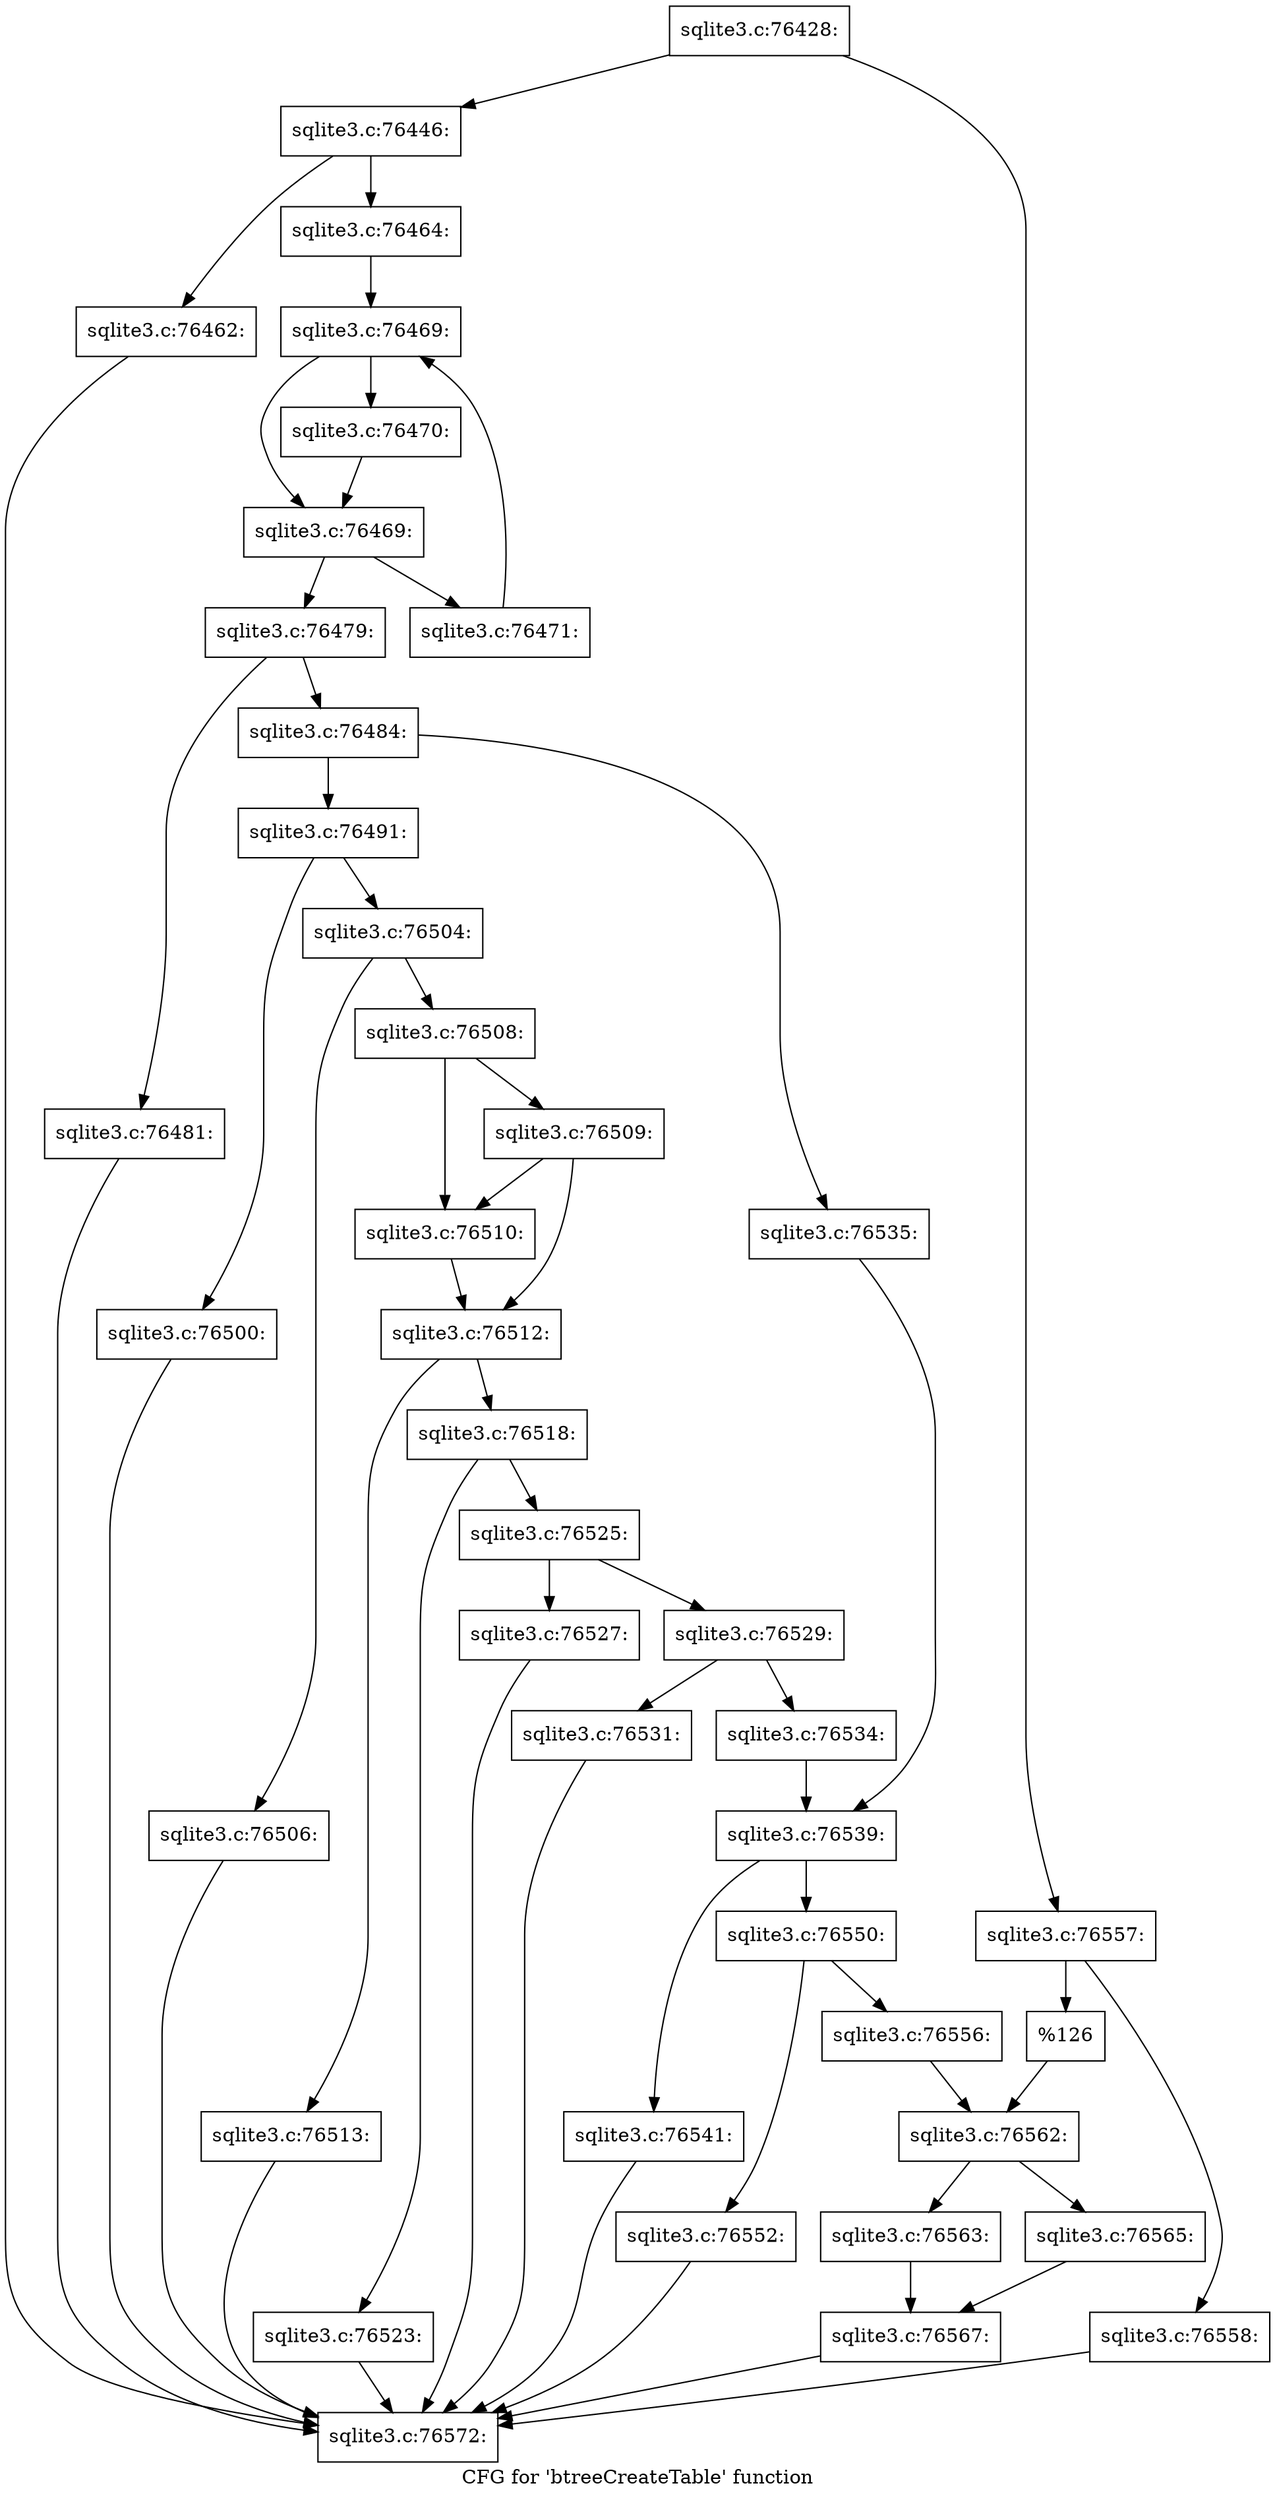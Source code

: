 digraph "CFG for 'btreeCreateTable' function" {
	label="CFG for 'btreeCreateTable' function";

	Node0x55c0f80100d0 [shape=record,label="{sqlite3.c:76428:}"];
	Node0x55c0f80100d0 -> Node0x55c0f80159c0;
	Node0x55c0f80100d0 -> Node0x55c0f8015a60;
	Node0x55c0f80159c0 [shape=record,label="{sqlite3.c:76446:}"];
	Node0x55c0f80159c0 -> Node0x55c0f8016890;
	Node0x55c0f80159c0 -> Node0x55c0f80168e0;
	Node0x55c0f8016890 [shape=record,label="{sqlite3.c:76462:}"];
	Node0x55c0f8016890 -> Node0x55c0f5a9d7f0;
	Node0x55c0f80168e0 [shape=record,label="{sqlite3.c:76464:}"];
	Node0x55c0f80168e0 -> Node0x55c0f8017230;
	Node0x55c0f8017230 [shape=record,label="{sqlite3.c:76469:}"];
	Node0x55c0f8017230 -> Node0x55c0f8017410;
	Node0x55c0f8017230 -> Node0x55c0f8017460;
	Node0x55c0f8017460 [shape=record,label="{sqlite3.c:76470:}"];
	Node0x55c0f8017460 -> Node0x55c0f8017410;
	Node0x55c0f8017410 [shape=record,label="{sqlite3.c:76469:}"];
	Node0x55c0f8017410 -> Node0x55c0f8017e80;
	Node0x55c0f8017410 -> Node0x55c0f8017390;
	Node0x55c0f8017e80 [shape=record,label="{sqlite3.c:76471:}"];
	Node0x55c0f8017e80 -> Node0x55c0f8017230;
	Node0x55c0f8017390 [shape=record,label="{sqlite3.c:76479:}"];
	Node0x55c0f8017390 -> Node0x55c0f80185d0;
	Node0x55c0f8017390 -> Node0x55c0f8018750;
	Node0x55c0f80185d0 [shape=record,label="{sqlite3.c:76481:}"];
	Node0x55c0f80185d0 -> Node0x55c0f5a9d7f0;
	Node0x55c0f8018750 [shape=record,label="{sqlite3.c:76484:}"];
	Node0x55c0f8018750 -> Node0x55c0f8018d50;
	Node0x55c0f8018750 -> Node0x55c0f8018df0;
	Node0x55c0f8018d50 [shape=record,label="{sqlite3.c:76491:}"];
	Node0x55c0f8018d50 -> Node0x55c0f8019dd0;
	Node0x55c0f8018d50 -> Node0x55c0f8019e20;
	Node0x55c0f8019dd0 [shape=record,label="{sqlite3.c:76500:}"];
	Node0x55c0f8019dd0 -> Node0x55c0f5a9d7f0;
	Node0x55c0f8019e20 [shape=record,label="{sqlite3.c:76504:}"];
	Node0x55c0f8019e20 -> Node0x55c0f801a810;
	Node0x55c0f8019e20 -> Node0x55c0f801a860;
	Node0x55c0f801a810 [shape=record,label="{sqlite3.c:76506:}"];
	Node0x55c0f801a810 -> Node0x55c0f5a9d7f0;
	Node0x55c0f801a860 [shape=record,label="{sqlite3.c:76508:}"];
	Node0x55c0f801a860 -> Node0x55c0f801b280;
	Node0x55c0f801a860 -> Node0x55c0f801b320;
	Node0x55c0f801b320 [shape=record,label="{sqlite3.c:76509:}"];
	Node0x55c0f801b320 -> Node0x55c0f801b280;
	Node0x55c0f801b320 -> Node0x55c0f801b2d0;
	Node0x55c0f801b280 [shape=record,label="{sqlite3.c:76510:}"];
	Node0x55c0f801b280 -> Node0x55c0f801b2d0;
	Node0x55c0f801b2d0 [shape=record,label="{sqlite3.c:76512:}"];
	Node0x55c0f801b2d0 -> Node0x55c0f801bd00;
	Node0x55c0f801b2d0 -> Node0x55c0f801bd50;
	Node0x55c0f801bd00 [shape=record,label="{sqlite3.c:76513:}"];
	Node0x55c0f801bd00 -> Node0x55c0f5a9d7f0;
	Node0x55c0f801bd50 [shape=record,label="{sqlite3.c:76518:}"];
	Node0x55c0f801bd50 -> Node0x55c0f801c860;
	Node0x55c0f801bd50 -> Node0x55c0f801cc90;
	Node0x55c0f801c860 [shape=record,label="{sqlite3.c:76523:}"];
	Node0x55c0f801c860 -> Node0x55c0f5a9d7f0;
	Node0x55c0f801cc90 [shape=record,label="{sqlite3.c:76525:}"];
	Node0x55c0f801cc90 -> Node0x55c0f801d680;
	Node0x55c0f801cc90 -> Node0x55c0f801d6d0;
	Node0x55c0f801d680 [shape=record,label="{sqlite3.c:76527:}"];
	Node0x55c0f801d680 -> Node0x55c0f5a9d7f0;
	Node0x55c0f801d6d0 [shape=record,label="{sqlite3.c:76529:}"];
	Node0x55c0f801d6d0 -> Node0x55c0f801e090;
	Node0x55c0f801d6d0 -> Node0x55c0f801e0e0;
	Node0x55c0f801e090 [shape=record,label="{sqlite3.c:76531:}"];
	Node0x55c0f801e090 -> Node0x55c0f5a9d7f0;
	Node0x55c0f801e0e0 [shape=record,label="{sqlite3.c:76534:}"];
	Node0x55c0f801e0e0 -> Node0x55c0f8018da0;
	Node0x55c0f8018df0 [shape=record,label="{sqlite3.c:76535:}"];
	Node0x55c0f8018df0 -> Node0x55c0f8018da0;
	Node0x55c0f8018da0 [shape=record,label="{sqlite3.c:76539:}"];
	Node0x55c0f8018da0 -> Node0x55c0f801edb0;
	Node0x55c0f8018da0 -> Node0x55c0f801eea0;
	Node0x55c0f801edb0 [shape=record,label="{sqlite3.c:76541:}"];
	Node0x55c0f801edb0 -> Node0x55c0f5a9d7f0;
	Node0x55c0f801eea0 [shape=record,label="{sqlite3.c:76550:}"];
	Node0x55c0f801eea0 -> Node0x55c0f801f920;
	Node0x55c0f801eea0 -> Node0x55c0f801f970;
	Node0x55c0f801f920 [shape=record,label="{sqlite3.c:76552:}"];
	Node0x55c0f801f920 -> Node0x55c0f5a9d7f0;
	Node0x55c0f801f970 [shape=record,label="{sqlite3.c:76556:}"];
	Node0x55c0f801f970 -> Node0x55c0f8015a10;
	Node0x55c0f8015a60 [shape=record,label="{sqlite3.c:76557:}"];
	Node0x55c0f8015a60 -> Node0x55c0f8020340;
	Node0x55c0f8015a60 -> Node0x55c0f80204c0;
	Node0x55c0f8020340 [shape=record,label="{sqlite3.c:76558:}"];
	Node0x55c0f8020340 -> Node0x55c0f5a9d7f0;
	Node0x55c0f80204c0 [shape=record,label="{%126}"];
	Node0x55c0f80204c0 -> Node0x55c0f8015a10;
	Node0x55c0f8015a10 [shape=record,label="{sqlite3.c:76562:}"];
	Node0x55c0f8015a10 -> Node0x55c0f8020a90;
	Node0x55c0f8015a10 -> Node0x55c0f8020b30;
	Node0x55c0f8020a90 [shape=record,label="{sqlite3.c:76563:}"];
	Node0x55c0f8020a90 -> Node0x55c0f8020ae0;
	Node0x55c0f8020b30 [shape=record,label="{sqlite3.c:76565:}"];
	Node0x55c0f8020b30 -> Node0x55c0f8020ae0;
	Node0x55c0f8020ae0 [shape=record,label="{sqlite3.c:76567:}"];
	Node0x55c0f8020ae0 -> Node0x55c0f5a9d7f0;
	Node0x55c0f5a9d7f0 [shape=record,label="{sqlite3.c:76572:}"];
}
